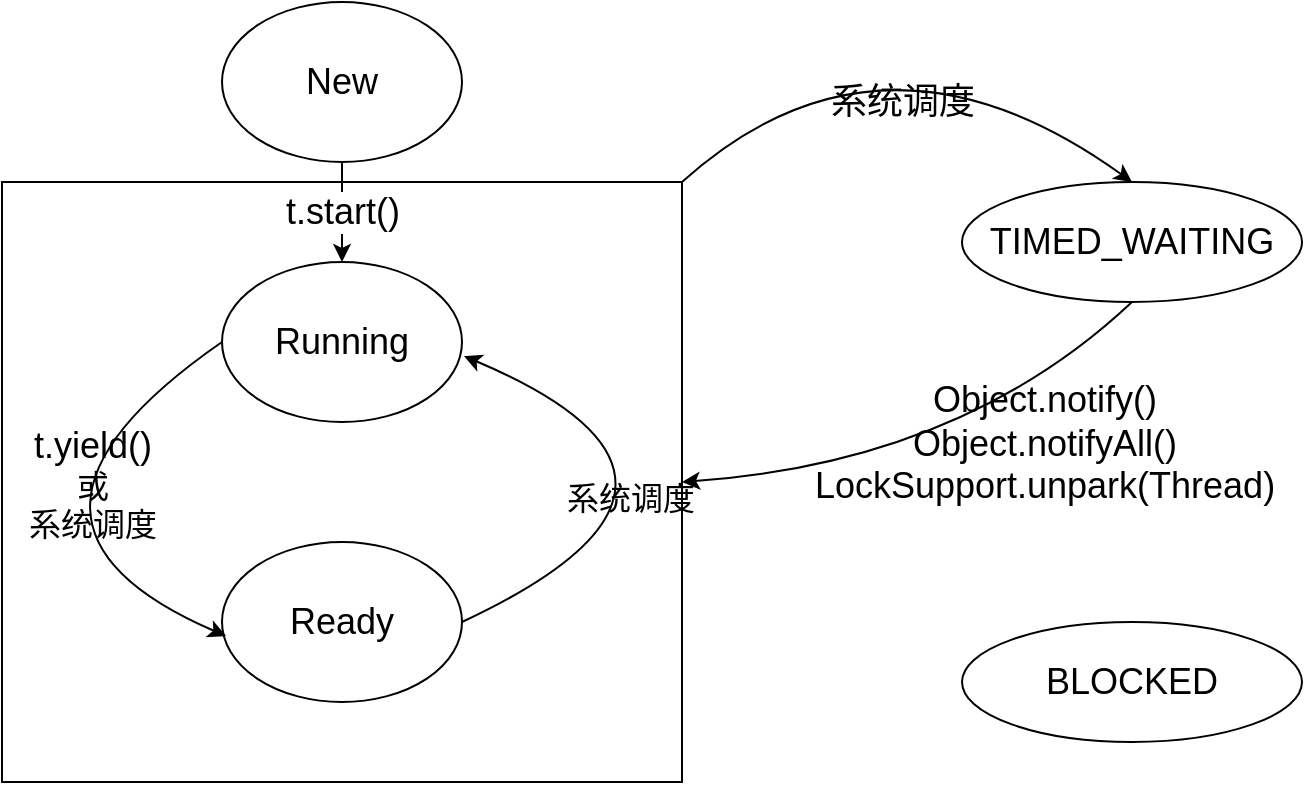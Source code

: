 <mxfile version="14.9.6" type="github">
  <diagram id="wkuXLtREneCwOUzyzkUJ" name="Page-1">
    <mxGraphModel dx="1359" dy="780" grid="1" gridSize="10" guides="1" tooltips="1" connect="1" arrows="1" fold="1" page="1" pageScale="1" pageWidth="1920" pageHeight="1200" math="0" shadow="0">
      <root>
        <mxCell id="0" />
        <mxCell id="1" parent="0" />
        <mxCell id="tVFLnHzWBaxxeH9vSnJw-9" value="" style="rounded=0;whiteSpace=wrap;html=1;" vertex="1" parent="1">
          <mxGeometry x="420" y="180" width="340" height="300" as="geometry" />
        </mxCell>
        <mxCell id="tVFLnHzWBaxxeH9vSnJw-1" value="&lt;font style=&quot;font-size: 18px&quot;&gt;New&lt;/font&gt;" style="ellipse;whiteSpace=wrap;html=1;" vertex="1" parent="1">
          <mxGeometry x="530" y="90" width="120" height="80" as="geometry" />
        </mxCell>
        <mxCell id="tVFLnHzWBaxxeH9vSnJw-2" value="&lt;font style=&quot;font-size: 18px&quot;&gt;Running&lt;/font&gt;" style="ellipse;whiteSpace=wrap;html=1;" vertex="1" parent="1">
          <mxGeometry x="530" y="220" width="120" height="80" as="geometry" />
        </mxCell>
        <mxCell id="tVFLnHzWBaxxeH9vSnJw-3" value="&lt;font style=&quot;font-size: 18px&quot;&gt;Ready&lt;/font&gt;" style="ellipse;whiteSpace=wrap;html=1;" vertex="1" parent="1">
          <mxGeometry x="530" y="360" width="120" height="80" as="geometry" />
        </mxCell>
        <mxCell id="tVFLnHzWBaxxeH9vSnJw-4" value="" style="curved=1;endArrow=classic;html=1;exitX=0;exitY=0.5;exitDx=0;exitDy=0;entryX=0.017;entryY=0.588;entryDx=0;entryDy=0;entryPerimeter=0;" edge="1" parent="1" source="tVFLnHzWBaxxeH9vSnJw-2" target="tVFLnHzWBaxxeH9vSnJw-3">
          <mxGeometry width="50" height="50" relative="1" as="geometry">
            <mxPoint x="660" y="420" as="sourcePoint" />
            <mxPoint x="780" y="500" as="targetPoint" />
            <Array as="points">
              <mxPoint x="400" y="350" />
            </Array>
          </mxGeometry>
        </mxCell>
        <mxCell id="tVFLnHzWBaxxeH9vSnJw-5" value="&lt;div&gt;&lt;font style=&quot;font-size: 18px&quot;&gt;t.yield()&lt;/font&gt;&lt;/div&gt;&lt;div&gt;&lt;font size=&quot;3&quot;&gt;或&lt;/font&gt;&lt;/div&gt;&lt;div&gt;&lt;font size=&quot;3&quot;&gt;系统调度&lt;/font&gt;&lt;br&gt;&lt;/div&gt;" style="edgeLabel;html=1;align=center;verticalAlign=middle;resizable=0;points=[];labelBackgroundColor=none;" vertex="1" connectable="0" parent="tVFLnHzWBaxxeH9vSnJw-4">
          <mxGeometry x="-0.373" y="21" relative="1" as="geometry">
            <mxPoint as="offset" />
          </mxGeometry>
        </mxCell>
        <mxCell id="tVFLnHzWBaxxeH9vSnJw-6" value="" style="curved=1;endArrow=classic;html=1;exitX=1;exitY=0.5;exitDx=0;exitDy=0;entryX=1.008;entryY=0.588;entryDx=0;entryDy=0;entryPerimeter=0;" edge="1" parent="1" source="tVFLnHzWBaxxeH9vSnJw-3" target="tVFLnHzWBaxxeH9vSnJw-2">
          <mxGeometry width="50" height="50" relative="1" as="geometry">
            <mxPoint x="540" y="270" as="sourcePoint" />
            <mxPoint x="542.04" y="417.04" as="targetPoint" />
            <Array as="points">
              <mxPoint x="800" y="330" />
            </Array>
          </mxGeometry>
        </mxCell>
        <mxCell id="tVFLnHzWBaxxeH9vSnJw-7" value="&lt;font size=&quot;3&quot;&gt;系统调度&lt;/font&gt;" style="edgeLabel;html=1;align=center;verticalAlign=middle;resizable=0;points=[];labelBackgroundColor=none;" vertex="1" connectable="0" parent="tVFLnHzWBaxxeH9vSnJw-6">
          <mxGeometry x="-0.373" y="21" relative="1" as="geometry">
            <mxPoint as="offset" />
          </mxGeometry>
        </mxCell>
        <mxCell id="tVFLnHzWBaxxeH9vSnJw-8" value="&lt;font style=&quot;font-size: 18px&quot;&gt;t.start()&lt;/font&gt;" style="endArrow=classic;html=1;exitX=0.5;exitY=1;exitDx=0;exitDy=0;entryX=0.5;entryY=0;entryDx=0;entryDy=0;" edge="1" parent="1" source="tVFLnHzWBaxxeH9vSnJw-1" target="tVFLnHzWBaxxeH9vSnJw-2">
          <mxGeometry width="50" height="50" relative="1" as="geometry">
            <mxPoint x="660" y="420" as="sourcePoint" />
            <mxPoint x="710" y="370" as="targetPoint" />
          </mxGeometry>
        </mxCell>
        <mxCell id="tVFLnHzWBaxxeH9vSnJw-10" value="&lt;font style=&quot;font-size: 18px&quot;&gt;TIMED_WAITING&lt;/font&gt;" style="ellipse;whiteSpace=wrap;html=1;" vertex="1" parent="1">
          <mxGeometry x="900" y="180" width="170" height="60" as="geometry" />
        </mxCell>
        <mxCell id="tVFLnHzWBaxxeH9vSnJw-11" value="" style="curved=1;endArrow=classic;html=1;exitX=1;exitY=0;exitDx=0;exitDy=0;entryX=0.5;entryY=0;entryDx=0;entryDy=0;" edge="1" parent="1" source="tVFLnHzWBaxxeH9vSnJw-9" target="tVFLnHzWBaxxeH9vSnJw-10">
          <mxGeometry width="50" height="50" relative="1" as="geometry">
            <mxPoint x="660" y="410" as="sourcePoint" />
            <mxPoint x="660.96" y="277.04" as="targetPoint" />
            <Array as="points">
              <mxPoint x="860" y="90" />
            </Array>
          </mxGeometry>
        </mxCell>
        <mxCell id="tVFLnHzWBaxxeH9vSnJw-12" value="&lt;font style=&quot;font-size: 18px&quot;&gt;系统调度&lt;/font&gt;" style="edgeLabel;html=1;align=center;verticalAlign=middle;resizable=0;points=[];labelBackgroundColor=none;" vertex="1" connectable="0" parent="tVFLnHzWBaxxeH9vSnJw-11">
          <mxGeometry x="-0.373" y="21" relative="1" as="geometry">
            <mxPoint x="57" y="36" as="offset" />
          </mxGeometry>
        </mxCell>
        <mxCell id="tVFLnHzWBaxxeH9vSnJw-13" value="" style="curved=1;endArrow=classic;html=1;exitX=0.5;exitY=1;exitDx=0;exitDy=0;entryX=1;entryY=0.5;entryDx=0;entryDy=0;" edge="1" parent="1" source="tVFLnHzWBaxxeH9vSnJw-10" target="tVFLnHzWBaxxeH9vSnJw-9">
          <mxGeometry width="50" height="50" relative="1" as="geometry">
            <mxPoint x="770" y="190" as="sourcePoint" />
            <mxPoint x="970" y="190" as="targetPoint" />
            <Array as="points">
              <mxPoint x="900" y="320" />
            </Array>
          </mxGeometry>
        </mxCell>
        <mxCell id="tVFLnHzWBaxxeH9vSnJw-14" value="&lt;div&gt;&lt;font style=&quot;font-size: 18px&quot;&gt;Object.notify()&lt;/font&gt;&lt;/div&gt;&lt;div&gt;&lt;font style=&quot;font-size: 18px&quot;&gt;Object.notifyAll()&lt;/font&gt;&lt;/div&gt;&lt;div&gt;&lt;font style=&quot;font-size: 18px&quot;&gt;LockSupport.unpark(Thread)&lt;br&gt;&lt;/font&gt;&lt;/div&gt;" style="edgeLabel;html=1;align=center;verticalAlign=middle;resizable=0;points=[];labelBackgroundColor=none;" vertex="1" connectable="0" parent="tVFLnHzWBaxxeH9vSnJw-13">
          <mxGeometry x="-0.373" y="21" relative="1" as="geometry">
            <mxPoint as="offset" />
          </mxGeometry>
        </mxCell>
        <mxCell id="tVFLnHzWBaxxeH9vSnJw-15" value="&lt;font style=&quot;font-size: 18px&quot;&gt;BLOCKED&lt;/font&gt;" style="ellipse;whiteSpace=wrap;html=1;" vertex="1" parent="1">
          <mxGeometry x="900" y="400" width="170" height="60" as="geometry" />
        </mxCell>
      </root>
    </mxGraphModel>
  </diagram>
</mxfile>

